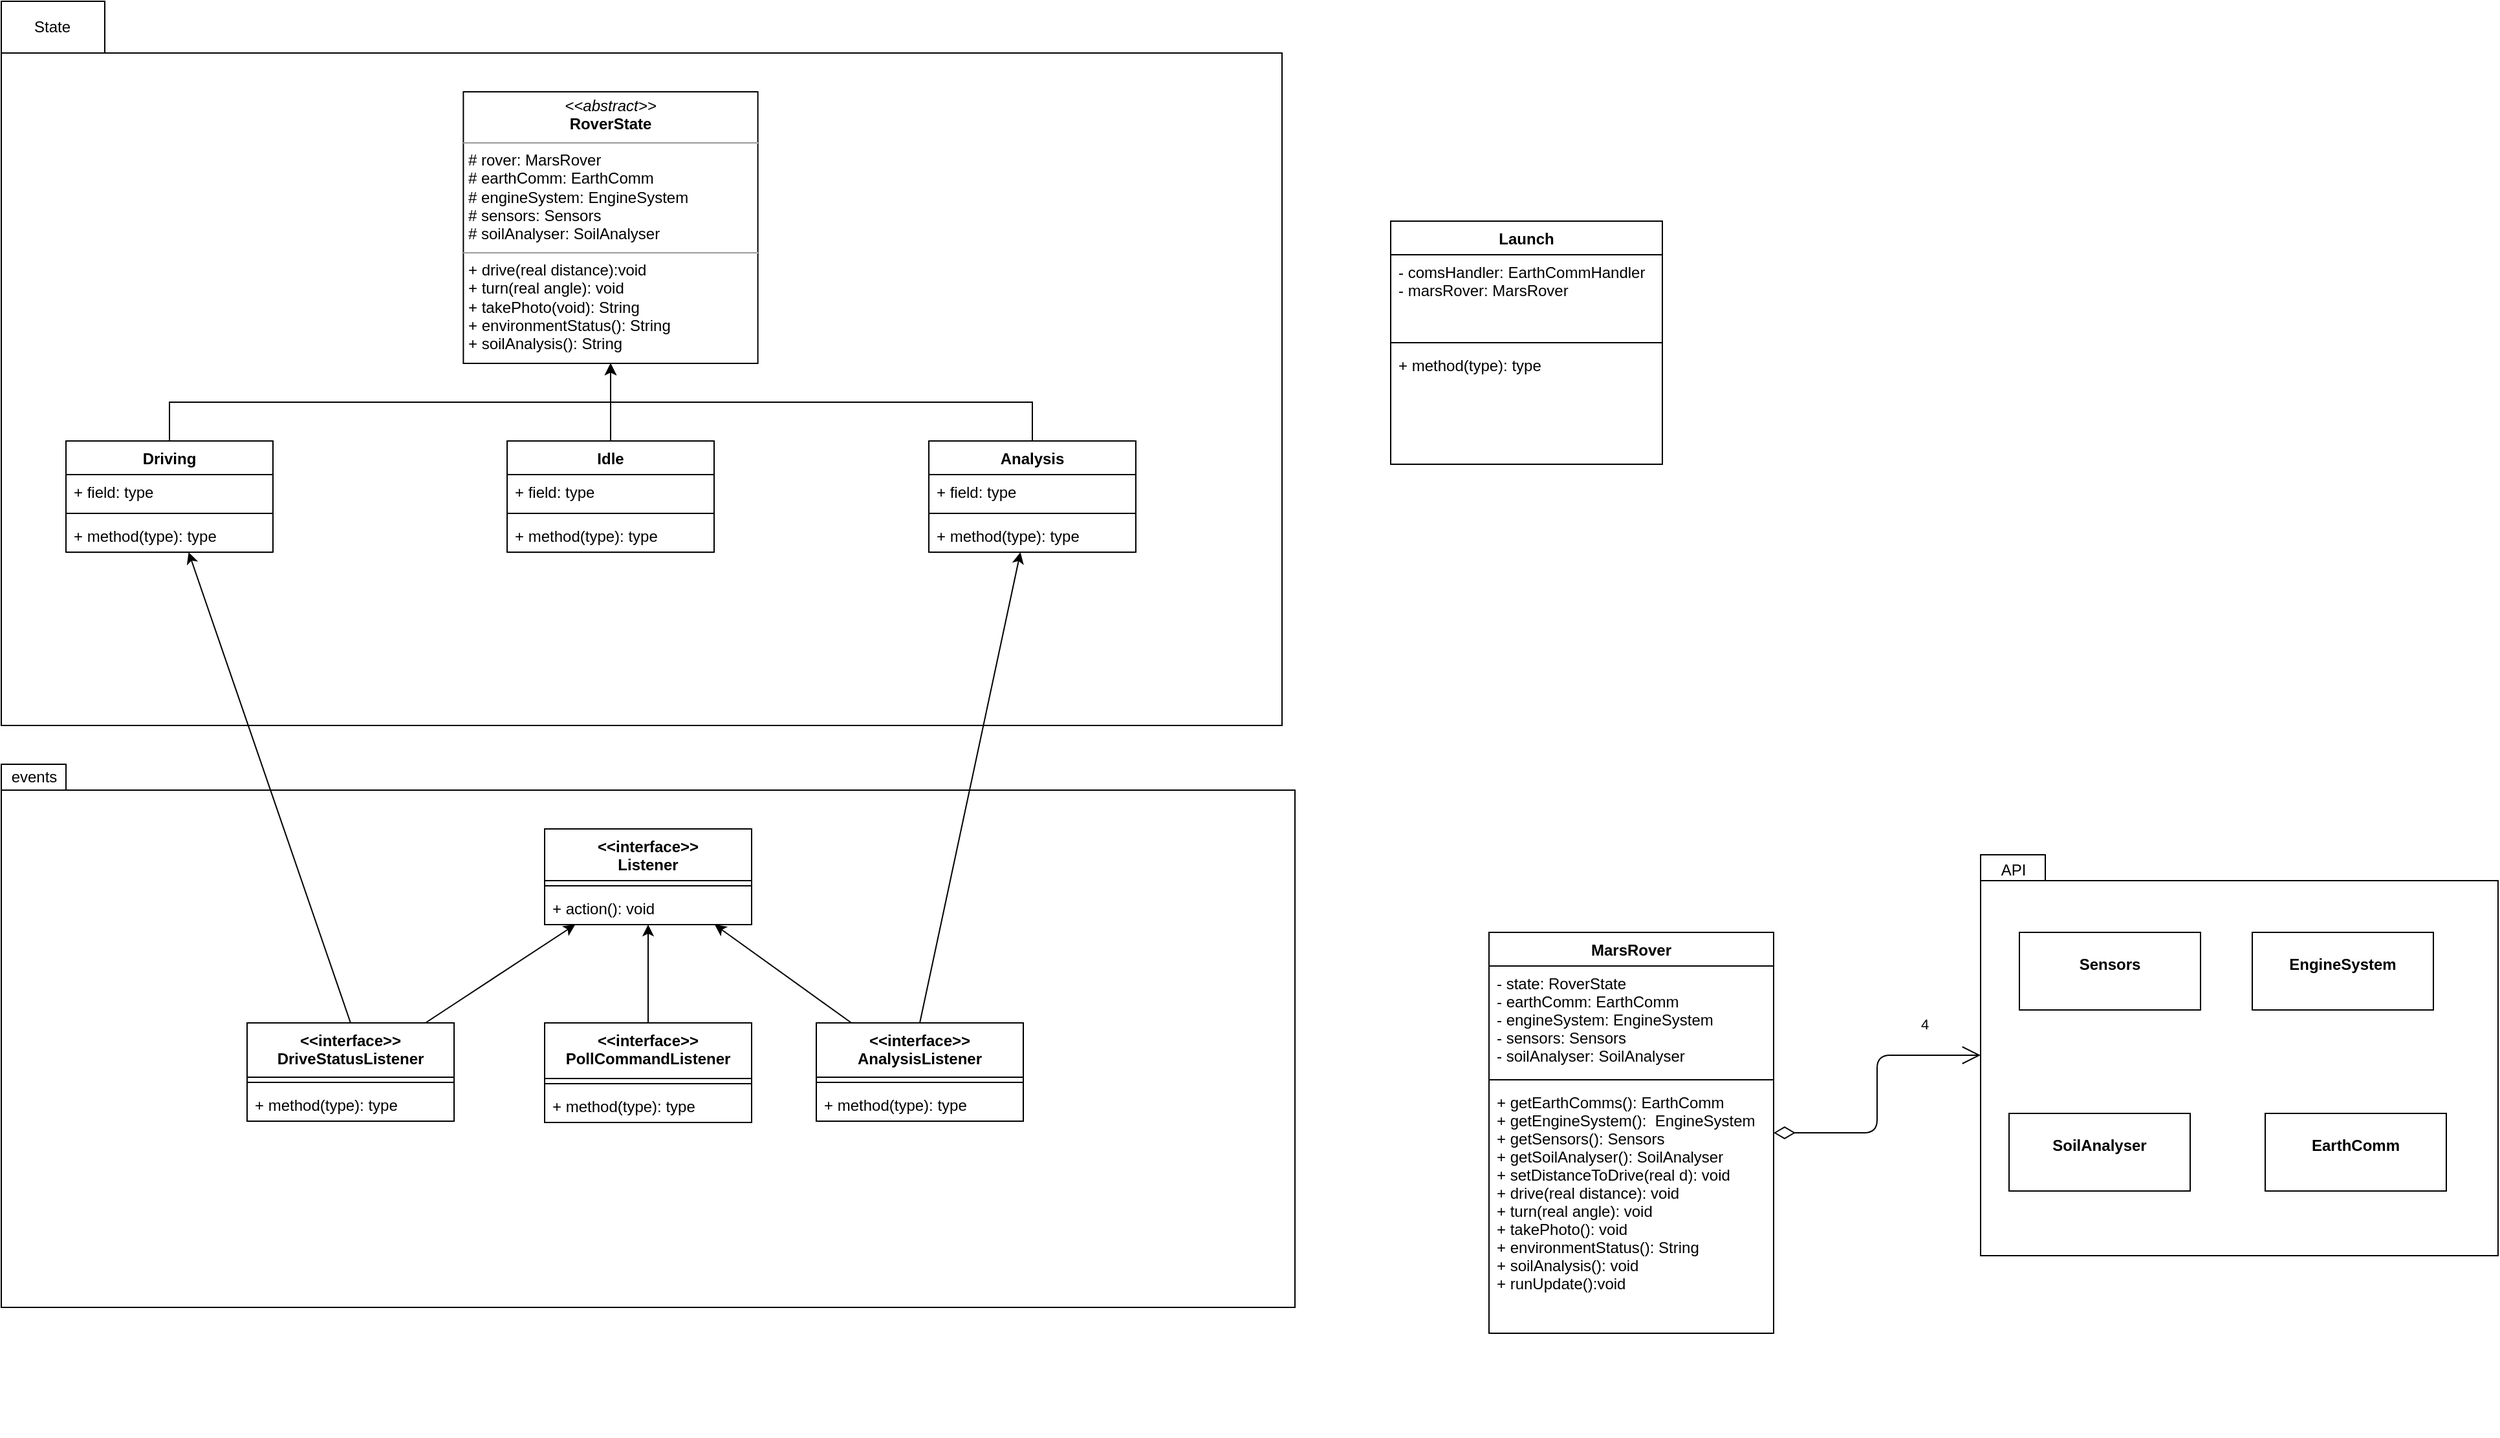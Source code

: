 <mxfile version="14.6.13" type="device"><diagram id="wN_aXKT0hSmo4wm4TGsy" name="Page-1"><mxGraphModel dx="1955" dy="1158" grid="1" gridSize="10" guides="1" tooltips="1" connect="1" arrows="1" fold="1" page="1" pageScale="1" pageWidth="827" pageHeight="1169" math="0" shadow="0"><root><mxCell id="0"/><mxCell id="1" parent="0"/><mxCell id="VUvdC_Pb-6mdF2qOC4kB-18" value="" style="group" vertex="1" connectable="0" parent="1"><mxGeometry x="370" y="1030" width="1040" height="520" as="geometry"/></mxCell><mxCell id="VUvdC_Pb-6mdF2qOC4kB-16" value="" style="shape=folder;fontStyle=1;spacingTop=10;tabWidth=50;tabHeight=20;tabPosition=left;html=1;" vertex="1" parent="VUvdC_Pb-6mdF2qOC4kB-18"><mxGeometry width="1000" height="420" as="geometry"/></mxCell><mxCell id="VUvdC_Pb-6mdF2qOC4kB-17" value="events" style="text;html=1;align=center;verticalAlign=middle;resizable=0;points=[];autosize=1;strokeColor=none;" vertex="1" parent="VUvdC_Pb-6mdF2qOC4kB-18"><mxGeometry width="50" height="20" as="geometry"/></mxCell><mxCell id="VUvdC_Pb-6mdF2qOC4kB-76" value="&lt;&lt;interface&gt;&gt;&#10;DriveStatusListener" style="swimlane;fontStyle=1;align=center;verticalAlign=top;childLayout=stackLayout;horizontal=1;startSize=42;horizontalStack=0;resizeParent=1;resizeParentMax=0;resizeLast=0;collapsible=1;marginBottom=0;" vertex="1" parent="VUvdC_Pb-6mdF2qOC4kB-18"><mxGeometry x="190" y="200" width="160" height="76" as="geometry"/></mxCell><mxCell id="VUvdC_Pb-6mdF2qOC4kB-78" value="" style="line;strokeWidth=1;fillColor=none;align=left;verticalAlign=middle;spacingTop=-1;spacingLeft=3;spacingRight=3;rotatable=0;labelPosition=right;points=[];portConstraint=eastwest;" vertex="1" parent="VUvdC_Pb-6mdF2qOC4kB-76"><mxGeometry y="42" width="160" height="8" as="geometry"/></mxCell><mxCell id="VUvdC_Pb-6mdF2qOC4kB-79" value="+ method(type): type" style="text;strokeColor=none;fillColor=none;align=left;verticalAlign=top;spacingLeft=4;spacingRight=4;overflow=hidden;rotatable=0;points=[[0,0.5],[1,0.5]];portConstraint=eastwest;" vertex="1" parent="VUvdC_Pb-6mdF2qOC4kB-76"><mxGeometry y="50" width="160" height="26" as="geometry"/></mxCell><mxCell id="VUvdC_Pb-6mdF2qOC4kB-80" style="edgeStyle=none;rounded=0;orthogonalLoop=1;jettySize=auto;html=1;exitX=0.75;exitY=0;exitDx=0;exitDy=0;" edge="1" parent="VUvdC_Pb-6mdF2qOC4kB-18" source="VUvdC_Pb-6mdF2qOC4kB-76" target="VUvdC_Pb-6mdF2qOC4kB-76"><mxGeometry relative="1" as="geometry"/></mxCell><mxCell id="VUvdC_Pb-6mdF2qOC4kB-81" value="&lt;&lt;interface&gt;&gt;&#10;Listener" style="swimlane;fontStyle=1;align=center;verticalAlign=top;childLayout=stackLayout;horizontal=1;startSize=40;horizontalStack=0;resizeParent=1;resizeParentMax=0;resizeLast=0;collapsible=1;marginBottom=0;" vertex="1" parent="VUvdC_Pb-6mdF2qOC4kB-18"><mxGeometry x="420" y="50" width="160" height="74" as="geometry"/></mxCell><mxCell id="VUvdC_Pb-6mdF2qOC4kB-83" value="" style="line;strokeWidth=1;fillColor=none;align=left;verticalAlign=middle;spacingTop=-1;spacingLeft=3;spacingRight=3;rotatable=0;labelPosition=right;points=[];portConstraint=eastwest;" vertex="1" parent="VUvdC_Pb-6mdF2qOC4kB-81"><mxGeometry y="40" width="160" height="8" as="geometry"/></mxCell><mxCell id="VUvdC_Pb-6mdF2qOC4kB-84" value="+ action(): void" style="text;strokeColor=none;fillColor=none;align=left;verticalAlign=top;spacingLeft=4;spacingRight=4;overflow=hidden;rotatable=0;points=[[0,0.5],[1,0.5]];portConstraint=eastwest;" vertex="1" parent="VUvdC_Pb-6mdF2qOC4kB-81"><mxGeometry y="48" width="160" height="26" as="geometry"/></mxCell><mxCell id="VUvdC_Pb-6mdF2qOC4kB-85" style="edgeStyle=none;rounded=0;orthogonalLoop=1;jettySize=auto;html=1;" edge="1" parent="VUvdC_Pb-6mdF2qOC4kB-18" source="VUvdC_Pb-6mdF2qOC4kB-76" target="VUvdC_Pb-6mdF2qOC4kB-81"><mxGeometry relative="1" as="geometry"/></mxCell><mxCell id="VUvdC_Pb-6mdF2qOC4kB-89" style="edgeStyle=none;rounded=0;orthogonalLoop=1;jettySize=auto;html=1;" edge="1" parent="VUvdC_Pb-6mdF2qOC4kB-18" source="VUvdC_Pb-6mdF2qOC4kB-86" target="VUvdC_Pb-6mdF2qOC4kB-81"><mxGeometry relative="1" as="geometry"/></mxCell><mxCell id="VUvdC_Pb-6mdF2qOC4kB-86" value="&lt;&lt;interface&gt;&gt;&#10;AnalysisListener" style="swimlane;fontStyle=1;align=center;verticalAlign=top;childLayout=stackLayout;horizontal=1;startSize=42;horizontalStack=0;resizeParent=1;resizeParentMax=0;resizeLast=0;collapsible=1;marginBottom=0;" vertex="1" parent="VUvdC_Pb-6mdF2qOC4kB-18"><mxGeometry x="630" y="200" width="160" height="76" as="geometry"/></mxCell><mxCell id="VUvdC_Pb-6mdF2qOC4kB-87" value="" style="line;strokeWidth=1;fillColor=none;align=left;verticalAlign=middle;spacingTop=-1;spacingLeft=3;spacingRight=3;rotatable=0;labelPosition=right;points=[];portConstraint=eastwest;" vertex="1" parent="VUvdC_Pb-6mdF2qOC4kB-86"><mxGeometry y="42" width="160" height="8" as="geometry"/></mxCell><mxCell id="VUvdC_Pb-6mdF2qOC4kB-88" value="+ method(type): type" style="text;strokeColor=none;fillColor=none;align=left;verticalAlign=top;spacingLeft=4;spacingRight=4;overflow=hidden;rotatable=0;points=[[0,0.5],[1,0.5]];portConstraint=eastwest;" vertex="1" parent="VUvdC_Pb-6mdF2qOC4kB-86"><mxGeometry y="50" width="160" height="26" as="geometry"/></mxCell><mxCell id="VUvdC_Pb-6mdF2qOC4kB-106" style="edgeStyle=none;rounded=0;orthogonalLoop=1;jettySize=auto;html=1;" edge="1" parent="VUvdC_Pb-6mdF2qOC4kB-18" source="VUvdC_Pb-6mdF2qOC4kB-102" target="VUvdC_Pb-6mdF2qOC4kB-81"><mxGeometry relative="1" as="geometry"/></mxCell><mxCell id="VUvdC_Pb-6mdF2qOC4kB-102" value="&lt;&lt;interface&gt;&gt;&#10;PollCommandListener" style="swimlane;fontStyle=1;align=center;verticalAlign=top;childLayout=stackLayout;horizontal=1;startSize=43;horizontalStack=0;resizeParent=1;resizeParentMax=0;resizeLast=0;collapsible=1;marginBottom=0;" vertex="1" parent="VUvdC_Pb-6mdF2qOC4kB-18"><mxGeometry x="420" y="200" width="160" height="77" as="geometry"/></mxCell><mxCell id="VUvdC_Pb-6mdF2qOC4kB-103" value="" style="line;strokeWidth=1;fillColor=none;align=left;verticalAlign=middle;spacingTop=-1;spacingLeft=3;spacingRight=3;rotatable=0;labelPosition=right;points=[];portConstraint=eastwest;" vertex="1" parent="VUvdC_Pb-6mdF2qOC4kB-102"><mxGeometry y="43" width="160" height="8" as="geometry"/></mxCell><mxCell id="VUvdC_Pb-6mdF2qOC4kB-104" value="+ method(type): type" style="text;strokeColor=none;fillColor=none;align=left;verticalAlign=top;spacingLeft=4;spacingRight=4;overflow=hidden;rotatable=0;points=[[0,0.5],[1,0.5]];portConstraint=eastwest;" vertex="1" parent="VUvdC_Pb-6mdF2qOC4kB-102"><mxGeometry y="51" width="160" height="26" as="geometry"/></mxCell><mxCell id="ojt8x0f-aTI1ktAE34qp-77" value="" style="group" vertex="1" connectable="0" parent="1"><mxGeometry x="370" y="440" width="990" height="560" as="geometry"/></mxCell><mxCell id="ojt8x0f-aTI1ktAE34qp-74" value="" style="shape=folder;fontStyle=1;spacingTop=10;tabWidth=80;tabHeight=40;tabPosition=left;html=1;" vertex="1" parent="ojt8x0f-aTI1ktAE34qp-77"><mxGeometry width="990.0" height="560" as="geometry"/></mxCell><mxCell id="ojt8x0f-aTI1ktAE34qp-75" value="State" style="text;html=1;align=center;verticalAlign=middle;resizable=0;points=[];autosize=1;strokeColor=none;" vertex="1" parent="ojt8x0f-aTI1ktAE34qp-77"><mxGeometry x="19.223" y="10.37" width="40" height="20" as="geometry"/></mxCell><mxCell id="ojt8x0f-aTI1ktAE34qp-26" value="Driving" style="swimlane;fontStyle=1;align=center;verticalAlign=top;childLayout=stackLayout;horizontal=1;startSize=26;horizontalStack=0;resizeParent=1;resizeParentMax=0;resizeLast=0;collapsible=1;marginBottom=0;" vertex="1" parent="1"><mxGeometry x="420" y="780" width="160" height="86" as="geometry"/></mxCell><mxCell id="ojt8x0f-aTI1ktAE34qp-27" value="+ field: type" style="text;strokeColor=none;fillColor=none;align=left;verticalAlign=top;spacingLeft=4;spacingRight=4;overflow=hidden;rotatable=0;points=[[0,0.5],[1,0.5]];portConstraint=eastwest;" vertex="1" parent="ojt8x0f-aTI1ktAE34qp-26"><mxGeometry y="26" width="160" height="26" as="geometry"/></mxCell><mxCell id="ojt8x0f-aTI1ktAE34qp-28" value="" style="line;strokeWidth=1;fillColor=none;align=left;verticalAlign=middle;spacingTop=-1;spacingLeft=3;spacingRight=3;rotatable=0;labelPosition=right;points=[];portConstraint=eastwest;" vertex="1" parent="ojt8x0f-aTI1ktAE34qp-26"><mxGeometry y="52" width="160" height="8" as="geometry"/></mxCell><mxCell id="ojt8x0f-aTI1ktAE34qp-29" value="+ method(type): type" style="text;strokeColor=none;fillColor=none;align=left;verticalAlign=top;spacingLeft=4;spacingRight=4;overflow=hidden;rotatable=0;points=[[0,0.5],[1,0.5]];portConstraint=eastwest;" vertex="1" parent="ojt8x0f-aTI1ktAE34qp-26"><mxGeometry y="60" width="160" height="26" as="geometry"/></mxCell><mxCell id="ojt8x0f-aTI1ktAE34qp-30" value="Analysis" style="swimlane;fontStyle=1;align=center;verticalAlign=top;childLayout=stackLayout;horizontal=1;startSize=26;horizontalStack=0;resizeParent=1;resizeParentMax=0;resizeLast=0;collapsible=1;marginBottom=0;" vertex="1" parent="1"><mxGeometry x="1087" y="780" width="160" height="86" as="geometry"/></mxCell><mxCell id="ojt8x0f-aTI1ktAE34qp-31" value="+ field: type" style="text;strokeColor=none;fillColor=none;align=left;verticalAlign=top;spacingLeft=4;spacingRight=4;overflow=hidden;rotatable=0;points=[[0,0.5],[1,0.5]];portConstraint=eastwest;" vertex="1" parent="ojt8x0f-aTI1ktAE34qp-30"><mxGeometry y="26" width="160" height="26" as="geometry"/></mxCell><mxCell id="ojt8x0f-aTI1ktAE34qp-32" value="" style="line;strokeWidth=1;fillColor=none;align=left;verticalAlign=middle;spacingTop=-1;spacingLeft=3;spacingRight=3;rotatable=0;labelPosition=right;points=[];portConstraint=eastwest;" vertex="1" parent="ojt8x0f-aTI1ktAE34qp-30"><mxGeometry y="52" width="160" height="8" as="geometry"/></mxCell><mxCell id="ojt8x0f-aTI1ktAE34qp-33" value="+ method(type): type" style="text;strokeColor=none;fillColor=none;align=left;verticalAlign=top;spacingLeft=4;spacingRight=4;overflow=hidden;rotatable=0;points=[[0,0.5],[1,0.5]];portConstraint=eastwest;" vertex="1" parent="ojt8x0f-aTI1ktAE34qp-30"><mxGeometry y="60" width="160" height="26" as="geometry"/></mxCell><mxCell id="ojt8x0f-aTI1ktAE34qp-34" value="Idle" style="swimlane;fontStyle=1;align=center;verticalAlign=top;childLayout=stackLayout;horizontal=1;startSize=26;horizontalStack=0;resizeParent=1;resizeParentMax=0;resizeLast=0;collapsible=1;marginBottom=0;" vertex="1" parent="1"><mxGeometry x="761" y="780" width="160" height="86" as="geometry"/></mxCell><mxCell id="ojt8x0f-aTI1ktAE34qp-35" value="+ field: type" style="text;strokeColor=none;fillColor=none;align=left;verticalAlign=top;spacingLeft=4;spacingRight=4;overflow=hidden;rotatable=0;points=[[0,0.5],[1,0.5]];portConstraint=eastwest;" vertex="1" parent="ojt8x0f-aTI1ktAE34qp-34"><mxGeometry y="26" width="160" height="26" as="geometry"/></mxCell><mxCell id="ojt8x0f-aTI1ktAE34qp-36" value="" style="line;strokeWidth=1;fillColor=none;align=left;verticalAlign=middle;spacingTop=-1;spacingLeft=3;spacingRight=3;rotatable=0;labelPosition=right;points=[];portConstraint=eastwest;" vertex="1" parent="ojt8x0f-aTI1ktAE34qp-34"><mxGeometry y="52" width="160" height="8" as="geometry"/></mxCell><mxCell id="ojt8x0f-aTI1ktAE34qp-37" value="+ method(type): type" style="text;strokeColor=none;fillColor=none;align=left;verticalAlign=top;spacingLeft=4;spacingRight=4;overflow=hidden;rotatable=0;points=[[0,0.5],[1,0.5]];portConstraint=eastwest;" vertex="1" parent="ojt8x0f-aTI1ktAE34qp-34"><mxGeometry y="60" width="160" height="26" as="geometry"/></mxCell><mxCell id="ojt8x0f-aTI1ktAE34qp-38" value="&lt;p style=&quot;margin: 0px ; margin-top: 4px ; text-align: center&quot;&gt;&lt;i&gt;&amp;lt;&amp;lt;abstract&amp;gt;&amp;gt;&lt;/i&gt;&lt;br&gt;&lt;b&gt;RoverState&lt;/b&gt;&lt;/p&gt;&lt;hr size=&quot;1&quot;&gt;&lt;p style=&quot;margin: 0px ; margin-left: 4px&quot;&gt;# rover: MarsRover&lt;/p&gt;&lt;p style=&quot;margin: 0px ; margin-left: 4px&quot;&gt;# earthComm: EarthComm&lt;/p&gt;&lt;p style=&quot;margin: 0px ; margin-left: 4px&quot;&gt;# engineSystem: EngineSystem&lt;/p&gt;&lt;p style=&quot;margin: 0px ; margin-left: 4px&quot;&gt;# sensors: Sensors&lt;/p&gt;&lt;p style=&quot;margin: 0px ; margin-left: 4px&quot;&gt;# soilAnalyser: SoilAnalyser&lt;/p&gt;&lt;hr size=&quot;1&quot;&gt;&lt;p style=&quot;margin: 0px ; margin-left: 4px&quot;&gt;+ drive(real distance):void&lt;/p&gt;&lt;p style=&quot;margin: 0px ; margin-left: 4px&quot;&gt;+ turn(real angle): void&lt;/p&gt;&lt;p style=&quot;margin: 0px ; margin-left: 4px&quot;&gt;+ takePhoto(void): String&lt;/p&gt;&lt;p style=&quot;margin: 0px ; margin-left: 4px&quot;&gt;+ environmentStatus(): String&lt;/p&gt;&lt;p style=&quot;margin: 0px ; margin-left: 4px&quot;&gt;+ soilAnalysis(): String&lt;/p&gt;&lt;p style=&quot;margin: 0px ; margin-left: 4px&quot;&gt;&lt;br&gt;&lt;/p&gt;" style="verticalAlign=top;align=left;overflow=fill;fontSize=12;fontFamily=Helvetica;html=1;" vertex="1" parent="1"><mxGeometry x="727.18" y="510" width="227.64" height="210" as="geometry"/></mxCell><mxCell id="ojt8x0f-aTI1ktAE34qp-39" style="edgeStyle=orthogonalEdgeStyle;rounded=0;orthogonalLoop=1;jettySize=auto;html=1;exitX=0.5;exitY=0;exitDx=0;exitDy=0;" edge="1" parent="1" source="ojt8x0f-aTI1ktAE34qp-26" target="ojt8x0f-aTI1ktAE34qp-38"><mxGeometry relative="1" as="geometry"/></mxCell><mxCell id="ojt8x0f-aTI1ktAE34qp-40" style="edgeStyle=orthogonalEdgeStyle;rounded=0;orthogonalLoop=1;jettySize=auto;html=1;exitX=0.5;exitY=0;exitDx=0;exitDy=0;" edge="1" parent="1" source="ojt8x0f-aTI1ktAE34qp-30" target="ojt8x0f-aTI1ktAE34qp-38"><mxGeometry relative="1" as="geometry"/></mxCell><mxCell id="ojt8x0f-aTI1ktAE34qp-41" style="edgeStyle=orthogonalEdgeStyle;rounded=0;orthogonalLoop=1;jettySize=auto;html=1;exitX=0.5;exitY=0;exitDx=0;exitDy=0;" edge="1" parent="1" source="ojt8x0f-aTI1ktAE34qp-34" target="ojt8x0f-aTI1ktAE34qp-38"><mxGeometry relative="1" as="geometry"/></mxCell><mxCell id="ojt8x0f-aTI1ktAE34qp-79" value="MarsRover" style="swimlane;fontStyle=1;align=center;verticalAlign=top;childLayout=stackLayout;horizontal=1;startSize=26;horizontalStack=0;resizeParent=1;resizeParentMax=0;resizeLast=0;collapsible=1;marginBottom=0;" vertex="1" parent="1"><mxGeometry x="1520" y="1160" width="220" height="310" as="geometry"/></mxCell><mxCell id="ojt8x0f-aTI1ktAE34qp-80" value="- state: RoverState&#10;- earthComm: EarthComm&#10;- engineSystem: EngineSystem&#10;- sensors: Sensors&#10;- soilAnalyser: SoilAnalyser" style="text;strokeColor=none;fillColor=none;align=left;verticalAlign=top;spacingLeft=4;spacingRight=4;overflow=hidden;rotatable=0;points=[[0,0.5],[1,0.5]];portConstraint=eastwest;" vertex="1" parent="ojt8x0f-aTI1ktAE34qp-79"><mxGeometry y="26" width="220" height="84" as="geometry"/></mxCell><mxCell id="ojt8x0f-aTI1ktAE34qp-81" value="" style="line;strokeWidth=1;fillColor=none;align=left;verticalAlign=middle;spacingTop=-1;spacingLeft=3;spacingRight=3;rotatable=0;labelPosition=right;points=[];portConstraint=eastwest;" vertex="1" parent="ojt8x0f-aTI1ktAE34qp-79"><mxGeometry y="110" width="220" height="8" as="geometry"/></mxCell><mxCell id="ojt8x0f-aTI1ktAE34qp-82" value="+ getEarthComms(): EarthComm&#10;+ getEngineSystem():  EngineSystem&#10;+ getSensors(): Sensors&#10;+ getSoilAnalyser(): SoilAnalyser&#10;+ setDistanceToDrive(real d): void&#10;+ drive(real distance): void&#10;+ turn(real angle): void&#10;+ takePhoto(): void&#10;+ environmentStatus(): String&#10;+ soilAnalysis(): void&#10;+ runUpdate():void" style="text;strokeColor=none;fillColor=none;align=left;verticalAlign=top;spacingLeft=4;spacingRight=4;overflow=hidden;rotatable=0;points=[[0,0.5],[1,0.5]];portConstraint=eastwest;" vertex="1" parent="ojt8x0f-aTI1ktAE34qp-79"><mxGeometry y="118" width="220" height="192" as="geometry"/></mxCell><mxCell id="VUvdC_Pb-6mdF2qOC4kB-62" value="Launch" style="swimlane;fontStyle=1;align=center;verticalAlign=top;childLayout=stackLayout;horizontal=1;startSize=26;horizontalStack=0;resizeParent=1;resizeParentMax=0;resizeLast=0;collapsible=1;marginBottom=0;" vertex="1" parent="1"><mxGeometry x="1444" y="610" width="210" height="188" as="geometry"/></mxCell><mxCell id="VUvdC_Pb-6mdF2qOC4kB-63" value="- comsHandler: EarthCommHandler&#10;- marsRover: MarsRover" style="text;strokeColor=none;fillColor=none;align=left;verticalAlign=top;spacingLeft=4;spacingRight=4;overflow=hidden;rotatable=0;points=[[0,0.5],[1,0.5]];portConstraint=eastwest;" vertex="1" parent="VUvdC_Pb-6mdF2qOC4kB-62"><mxGeometry y="26" width="210" height="64" as="geometry"/></mxCell><mxCell id="VUvdC_Pb-6mdF2qOC4kB-64" value="" style="line;strokeWidth=1;fillColor=none;align=left;verticalAlign=middle;spacingTop=-1;spacingLeft=3;spacingRight=3;rotatable=0;labelPosition=right;points=[];portConstraint=eastwest;" vertex="1" parent="VUvdC_Pb-6mdF2qOC4kB-62"><mxGeometry y="90" width="210" height="8" as="geometry"/></mxCell><mxCell id="VUvdC_Pb-6mdF2qOC4kB-65" value="+ method(type): type" style="text;strokeColor=none;fillColor=none;align=left;verticalAlign=top;spacingLeft=4;spacingRight=4;overflow=hidden;rotatable=0;points=[[0,0.5],[1,0.5]];portConstraint=eastwest;" vertex="1" parent="VUvdC_Pb-6mdF2qOC4kB-62"><mxGeometry y="98" width="210" height="90" as="geometry"/></mxCell><mxCell id="VUvdC_Pb-6mdF2qOC4kB-100" style="edgeStyle=none;rounded=0;orthogonalLoop=1;jettySize=auto;html=1;exitX=0.5;exitY=0;exitDx=0;exitDy=0;" edge="1" parent="1" source="VUvdC_Pb-6mdF2qOC4kB-86" target="ojt8x0f-aTI1ktAE34qp-30"><mxGeometry relative="1" as="geometry"/></mxCell><mxCell id="VUvdC_Pb-6mdF2qOC4kB-101" style="edgeStyle=none;rounded=0;orthogonalLoop=1;jettySize=auto;html=1;exitX=0.5;exitY=0;exitDx=0;exitDy=0;" edge="1" parent="1" source="VUvdC_Pb-6mdF2qOC4kB-76" target="ojt8x0f-aTI1ktAE34qp-26"><mxGeometry relative="1" as="geometry"/></mxCell><mxCell id="VUvdC_Pb-6mdF2qOC4kB-125" value="" style="group" vertex="1" connectable="0" parent="1"><mxGeometry x="1900" y="1100" width="400" height="310" as="geometry"/></mxCell><mxCell id="VUvdC_Pb-6mdF2qOC4kB-119" value="" style="shape=folder;fontStyle=1;spacingTop=10;tabWidth=50;tabHeight=20;tabPosition=left;html=1;" vertex="1" parent="VUvdC_Pb-6mdF2qOC4kB-125"><mxGeometry width="400" height="310" as="geometry"/></mxCell><mxCell id="VUvdC_Pb-6mdF2qOC4kB-120" value="API" style="text;html=1;align=center;verticalAlign=middle;resizable=0;points=[];autosize=1;strokeColor=none;" vertex="1" parent="VUvdC_Pb-6mdF2qOC4kB-125"><mxGeometry x="10" y="2" width="30" height="20" as="geometry"/></mxCell><mxCell id="VUvdC_Pb-6mdF2qOC4kB-115" value="&lt;p style=&quot;margin: 0px ; margin-top: 4px ; text-align: center&quot;&gt;&lt;br&gt;&lt;b&gt;Sensors&lt;/b&gt;&lt;/p&gt;" style="verticalAlign=top;align=left;overflow=fill;fontSize=12;fontFamily=Helvetica;html=1;" vertex="1" parent="VUvdC_Pb-6mdF2qOC4kB-125"><mxGeometry x="30" y="60" width="140" height="60" as="geometry"/></mxCell><mxCell id="VUvdC_Pb-6mdF2qOC4kB-118" value="&lt;p style=&quot;margin: 0px ; margin-top: 4px ; text-align: center&quot;&gt;&lt;br&gt;&lt;b&gt;SoilAnalyser&lt;/b&gt;&lt;/p&gt;" style="verticalAlign=top;align=left;overflow=fill;fontSize=12;fontFamily=Helvetica;html=1;" vertex="1" parent="VUvdC_Pb-6mdF2qOC4kB-125"><mxGeometry x="22" y="200" width="140" height="60" as="geometry"/></mxCell><mxCell id="VUvdC_Pb-6mdF2qOC4kB-117" value="&lt;p style=&quot;margin: 0px ; margin-top: 4px ; text-align: center&quot;&gt;&lt;br&gt;&lt;b&gt;EngineSystem&lt;/b&gt;&lt;/p&gt;" style="verticalAlign=top;align=left;overflow=fill;fontSize=12;fontFamily=Helvetica;html=1;" vertex="1" parent="VUvdC_Pb-6mdF2qOC4kB-125"><mxGeometry x="210" y="60" width="140" height="60" as="geometry"/></mxCell><mxCell id="VUvdC_Pb-6mdF2qOC4kB-116" value="&lt;p style=&quot;margin: 0px ; margin-top: 4px ; text-align: center&quot;&gt;&lt;br&gt;&lt;b&gt;EarthComm&lt;/b&gt;&lt;/p&gt;" style="verticalAlign=top;align=left;overflow=fill;fontSize=12;fontFamily=Helvetica;html=1;" vertex="1" parent="VUvdC_Pb-6mdF2qOC4kB-125"><mxGeometry x="220" y="200" width="140" height="60" as="geometry"/></mxCell><mxCell id="VUvdC_Pb-6mdF2qOC4kB-128" value="4" style="endArrow=open;html=1;endSize=12;startArrow=diamondThin;startSize=14;startFill=0;edgeStyle=orthogonalEdgeStyle;align=left;verticalAlign=bottom;" edge="1" parent="1" source="ojt8x0f-aTI1ktAE34qp-79" target="VUvdC_Pb-6mdF2qOC4kB-119"><mxGeometry x="0.565" y="15" relative="1" as="geometry"><mxPoint x="1770" y="1270" as="sourcePoint"/><mxPoint x="1930" y="1270" as="targetPoint"/><mxPoint as="offset"/></mxGeometry></mxCell></root></mxGraphModel></diagram></mxfile>